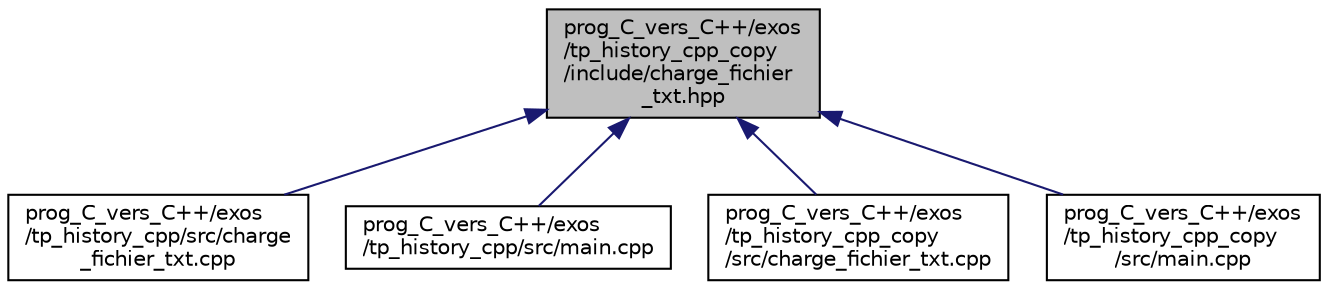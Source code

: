 digraph "prog_C_vers_C++/exos/tp_history_cpp_copy/include/charge_fichier_txt.hpp"
{
  edge [fontname="Helvetica",fontsize="10",labelfontname="Helvetica",labelfontsize="10"];
  node [fontname="Helvetica",fontsize="10",shape=record];
  Node10 [label="prog_C_vers_C++/exos\l/tp_history_cpp_copy\l/include/charge_fichier\l_txt.hpp",height=0.2,width=0.4,color="black", fillcolor="grey75", style="filled", fontcolor="black"];
  Node10 -> Node11 [dir="back",color="midnightblue",fontsize="10",style="solid",fontname="Helvetica"];
  Node11 [label="prog_C_vers_C++/exos\l/tp_history_cpp/src/charge\l_fichier_txt.cpp",height=0.2,width=0.4,color="black", fillcolor="white", style="filled",URL="$src_2charge__fichier__txt_8cpp.html"];
  Node10 -> Node12 [dir="back",color="midnightblue",fontsize="10",style="solid",fontname="Helvetica"];
  Node12 [label="prog_C_vers_C++/exos\l/tp_history_cpp/src/main.cpp",height=0.2,width=0.4,color="black", fillcolor="white", style="filled",URL="$exos_2tp__history__cpp_2src_2main_8cpp.html"];
  Node10 -> Node13 [dir="back",color="midnightblue",fontsize="10",style="solid",fontname="Helvetica"];
  Node13 [label="prog_C_vers_C++/exos\l/tp_history_cpp_copy\l/src/charge_fichier_txt.cpp",height=0.2,width=0.4,color="black", fillcolor="white", style="filled",URL="$copy_2src_2charge__fichier__txt_8cpp.html"];
  Node10 -> Node14 [dir="back",color="midnightblue",fontsize="10",style="solid",fontname="Helvetica"];
  Node14 [label="prog_C_vers_C++/exos\l/tp_history_cpp_copy\l/src/main.cpp",height=0.2,width=0.4,color="black", fillcolor="white", style="filled",URL="$exos_2tp__history__cpp__copy_2src_2main_8cpp.html"];
}
